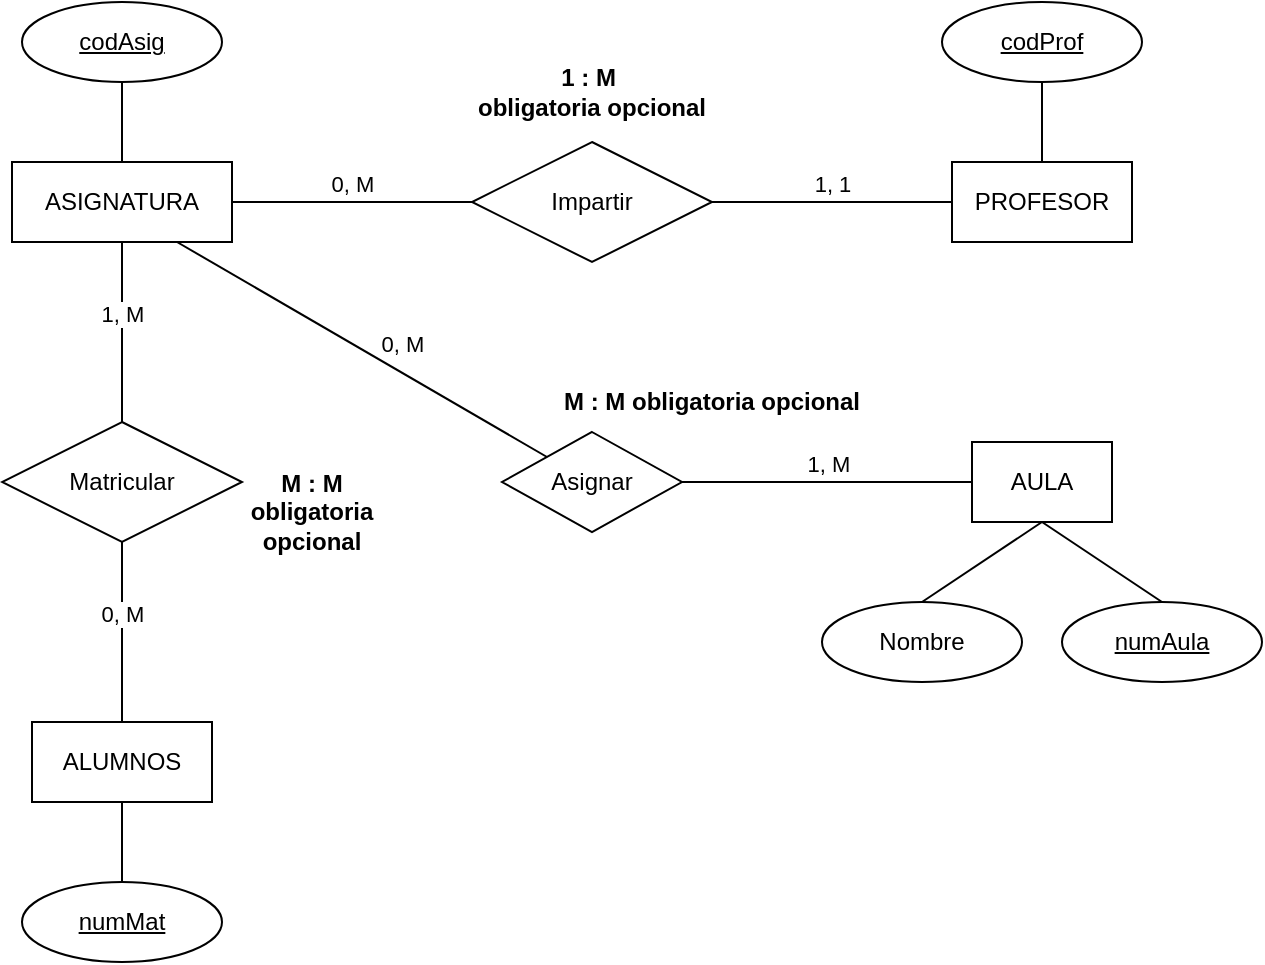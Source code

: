 <mxfile version="24.7.17">
  <diagram name="Página-1" id="ETyMHp5KcEsKZALEvWAH">
    <mxGraphModel dx="1185" dy="688" grid="1" gridSize="10" guides="1" tooltips="1" connect="1" arrows="1" fold="1" page="1" pageScale="1" pageWidth="827" pageHeight="1169" math="0" shadow="0">
      <root>
        <mxCell id="0" />
        <mxCell id="1" parent="0" />
        <mxCell id="XQYBPlJzB39jy5n7nEpT-1" value="ASIGNATURA" style="whiteSpace=wrap;html=1;align=center;" parent="1" vertex="1">
          <mxGeometry x="45" y="110" width="110" height="40" as="geometry" />
        </mxCell>
        <mxCell id="XQYBPlJzB39jy5n7nEpT-2" value="PROFESOR" style="whiteSpace=wrap;html=1;align=center;" parent="1" vertex="1">
          <mxGeometry x="515" y="110" width="90" height="40" as="geometry" />
        </mxCell>
        <mxCell id="XQYBPlJzB39jy5n7nEpT-3" value="Impartir" style="shape=rhombus;perimeter=rhombusPerimeter;whiteSpace=wrap;html=1;align=center;" parent="1" vertex="1">
          <mxGeometry x="275" y="100" width="120" height="60" as="geometry" />
        </mxCell>
        <mxCell id="XQYBPlJzB39jy5n7nEpT-4" value="ALUMNOS" style="whiteSpace=wrap;html=1;align=center;" parent="1" vertex="1">
          <mxGeometry x="55" y="390" width="90" height="40" as="geometry" />
        </mxCell>
        <mxCell id="XQYBPlJzB39jy5n7nEpT-5" value="Matricular" style="shape=rhombus;perimeter=rhombusPerimeter;whiteSpace=wrap;html=1;align=center;" parent="1" vertex="1">
          <mxGeometry x="40" y="240" width="120" height="60" as="geometry" />
        </mxCell>
        <mxCell id="XQYBPlJzB39jy5n7nEpT-7" value="AULA" style="whiteSpace=wrap;html=1;align=center;" parent="1" vertex="1">
          <mxGeometry x="525" y="250" width="70" height="40" as="geometry" />
        </mxCell>
        <mxCell id="XQYBPlJzB39jy5n7nEpT-8" value="Nombre" style="ellipse;whiteSpace=wrap;html=1;align=center;" parent="1" vertex="1">
          <mxGeometry x="450" y="330" width="100" height="40" as="geometry" />
        </mxCell>
        <mxCell id="XQYBPlJzB39jy5n7nEpT-9" value="1, M" style="endArrow=none;html=1;rounded=0;exitX=0.5;exitY=1;exitDx=0;exitDy=0;entryX=0.5;entryY=0;entryDx=0;entryDy=0;edgeStyle=orthogonalEdgeStyle;verticalAlign=bottom;" parent="1" source="XQYBPlJzB39jy5n7nEpT-1" target="XQYBPlJzB39jy5n7nEpT-5" edge="1">
          <mxGeometry relative="1" as="geometry">
            <mxPoint x="215" y="200" as="sourcePoint" />
            <mxPoint x="469" y="450" as="targetPoint" />
          </mxGeometry>
        </mxCell>
        <mxCell id="XQYBPlJzB39jy5n7nEpT-10" value="0, M" style="endArrow=none;html=1;rounded=0;exitX=0.5;exitY=1;exitDx=0;exitDy=0;entryX=0.5;entryY=0;entryDx=0;entryDy=0;edgeStyle=orthogonalEdgeStyle;verticalAlign=bottom;" parent="1" source="XQYBPlJzB39jy5n7nEpT-5" target="XQYBPlJzB39jy5n7nEpT-4" edge="1">
          <mxGeometry relative="1" as="geometry">
            <mxPoint x="110" y="320" as="sourcePoint" />
            <mxPoint x="110" y="430" as="targetPoint" />
          </mxGeometry>
        </mxCell>
        <mxCell id="XQYBPlJzB39jy5n7nEpT-11" value="0, M" style="endArrow=none;html=1;rounded=0;exitX=0;exitY=0.5;exitDx=0;exitDy=0;entryX=1;entryY=0.5;entryDx=0;entryDy=0;edgeStyle=orthogonalEdgeStyle;verticalAlign=bottom;" parent="1" source="XQYBPlJzB39jy5n7nEpT-3" target="XQYBPlJzB39jy5n7nEpT-1" edge="1">
          <mxGeometry relative="1" as="geometry">
            <mxPoint x="120" y="170" as="sourcePoint" />
            <mxPoint x="120" y="280" as="targetPoint" />
          </mxGeometry>
        </mxCell>
        <mxCell id="XQYBPlJzB39jy5n7nEpT-12" value="1, 1" style="endArrow=none;html=1;rounded=0;exitX=0;exitY=0.5;exitDx=0;exitDy=0;entryX=1;entryY=0.5;entryDx=0;entryDy=0;edgeStyle=orthogonalEdgeStyle;verticalAlign=bottom;" parent="1" source="XQYBPlJzB39jy5n7nEpT-2" target="XQYBPlJzB39jy5n7nEpT-3" edge="1">
          <mxGeometry relative="1" as="geometry">
            <mxPoint x="545" y="190" as="sourcePoint" />
            <mxPoint x="425" y="190" as="targetPoint" />
          </mxGeometry>
        </mxCell>
        <mxCell id="XQYBPlJzB39jy5n7nEpT-13" value="" style="endArrow=none;html=1;rounded=0;exitX=0.5;exitY=0;exitDx=0;exitDy=0;entryX=0.5;entryY=1;entryDx=0;entryDy=0;verticalAlign=bottom;" parent="1" source="XQYBPlJzB39jy5n7nEpT-8" target="XQYBPlJzB39jy5n7nEpT-7" edge="1">
          <mxGeometry relative="1" as="geometry">
            <mxPoint x="225" y="50" as="sourcePoint" />
            <mxPoint x="479" y="300" as="targetPoint" />
          </mxGeometry>
        </mxCell>
        <mxCell id="XQYBPlJzB39jy5n7nEpT-31" value="Asignar" style="shape=rhombus;perimeter=rhombusPerimeter;whiteSpace=wrap;html=1;align=center;" parent="1" vertex="1">
          <mxGeometry x="290" y="245" width="90" height="50" as="geometry" />
        </mxCell>
        <mxCell id="XQYBPlJzB39jy5n7nEpT-32" value="0, M" style="endArrow=none;html=1;rounded=0;exitX=0.75;exitY=1;exitDx=0;exitDy=0;entryX=0;entryY=0;entryDx=0;entryDy=0;verticalAlign=bottom;" parent="1" source="XQYBPlJzB39jy5n7nEpT-1" target="XQYBPlJzB39jy5n7nEpT-31" edge="1">
          <mxGeometry x="0.191" y="5" relative="1" as="geometry">
            <mxPoint x="205" y="190" as="sourcePoint" />
            <mxPoint x="459" y="440" as="targetPoint" />
            <mxPoint as="offset" />
          </mxGeometry>
        </mxCell>
        <mxCell id="XQYBPlJzB39jy5n7nEpT-33" value="1, M" style="endArrow=none;html=1;rounded=0;exitX=1;exitY=0.5;exitDx=0;exitDy=0;entryX=0;entryY=0.5;entryDx=0;entryDy=0;edgeStyle=orthogonalEdgeStyle;verticalAlign=bottom;" parent="1" source="XQYBPlJzB39jy5n7nEpT-31" target="XQYBPlJzB39jy5n7nEpT-7" edge="1">
          <mxGeometry relative="1" as="geometry">
            <mxPoint x="205" y="190" as="sourcePoint" />
            <mxPoint x="459" y="440" as="targetPoint" />
          </mxGeometry>
        </mxCell>
        <mxCell id="XQYBPlJzB39jy5n7nEpT-84" value="&lt;b&gt;1 : M&amp;nbsp;&lt;/b&gt;&lt;div&gt;&lt;b&gt;obligatoria opcional&lt;/b&gt;&lt;/div&gt;" style="text;html=1;align=center;verticalAlign=middle;whiteSpace=wrap;rounded=0;" parent="1" vertex="1">
          <mxGeometry x="245" y="60" width="180" height="30" as="geometry" />
        </mxCell>
        <mxCell id="XQYBPlJzB39jy5n7nEpT-85" value="&lt;b&gt;M : M&lt;/b&gt;&lt;div&gt;&lt;b&gt;obligatoria opcional&lt;/b&gt;&lt;b&gt;&lt;br&gt;&lt;/b&gt;&lt;/div&gt;" style="text;html=1;align=center;verticalAlign=middle;whiteSpace=wrap;rounded=0;" parent="1" vertex="1">
          <mxGeometry x="155" y="270" width="80" height="30" as="geometry" />
        </mxCell>
        <mxCell id="XQYBPlJzB39jy5n7nEpT-86" value="&lt;b&gt;M : M obligatoria opcional&lt;/b&gt;" style="text;html=1;align=center;verticalAlign=middle;whiteSpace=wrap;rounded=0;" parent="1" vertex="1">
          <mxGeometry x="305" y="215" width="180" height="30" as="geometry" />
        </mxCell>
        <mxCell id="otvgDVu02tWetNlGYpqO-1" value="&lt;u&gt;numMat&lt;/u&gt;" style="ellipse;whiteSpace=wrap;html=1;align=center;" vertex="1" parent="1">
          <mxGeometry x="50" y="470" width="100" height="40" as="geometry" />
        </mxCell>
        <mxCell id="otvgDVu02tWetNlGYpqO-2" value="" style="endArrow=none;html=1;rounded=0;entryX=0.5;entryY=1;entryDx=0;entryDy=0;exitX=0.5;exitY=0;exitDx=0;exitDy=0;" edge="1" parent="1" source="otvgDVu02tWetNlGYpqO-1" target="XQYBPlJzB39jy5n7nEpT-4">
          <mxGeometry width="50" height="50" relative="1" as="geometry">
            <mxPoint x="235" y="460" as="sourcePoint" />
            <mxPoint x="210" y="410" as="targetPoint" />
          </mxGeometry>
        </mxCell>
        <mxCell id="otvgDVu02tWetNlGYpqO-3" value="&lt;u&gt;numAula&lt;/u&gt;" style="ellipse;whiteSpace=wrap;html=1;align=center;" vertex="1" parent="1">
          <mxGeometry x="570" y="330" width="100" height="40" as="geometry" />
        </mxCell>
        <mxCell id="otvgDVu02tWetNlGYpqO-4" value="" style="endArrow=none;html=1;rounded=0;exitX=0.5;exitY=0;exitDx=0;exitDy=0;entryX=0.5;entryY=1;entryDx=0;entryDy=0;verticalAlign=bottom;" edge="1" parent="1" source="otvgDVu02tWetNlGYpqO-3" target="XQYBPlJzB39jy5n7nEpT-7">
          <mxGeometry relative="1" as="geometry">
            <mxPoint x="510" y="340" as="sourcePoint" />
            <mxPoint x="570" y="300" as="targetPoint" />
          </mxGeometry>
        </mxCell>
        <mxCell id="otvgDVu02tWetNlGYpqO-5" value="&lt;u&gt;codAsig&lt;/u&gt;" style="ellipse;whiteSpace=wrap;html=1;align=center;" vertex="1" parent="1">
          <mxGeometry x="50" y="30" width="100" height="40" as="geometry" />
        </mxCell>
        <mxCell id="otvgDVu02tWetNlGYpqO-6" value="" style="endArrow=none;html=1;rounded=0;exitX=0.5;exitY=0;exitDx=0;exitDy=0;entryX=0.5;entryY=1;entryDx=0;entryDy=0;" edge="1" parent="1" source="XQYBPlJzB39jy5n7nEpT-1" target="otvgDVu02tWetNlGYpqO-5">
          <mxGeometry width="50" height="50" relative="1" as="geometry">
            <mxPoint x="430" y="240" as="sourcePoint" />
            <mxPoint x="480" y="190" as="targetPoint" />
          </mxGeometry>
        </mxCell>
        <mxCell id="otvgDVu02tWetNlGYpqO-7" value="&lt;u&gt;codProf&lt;/u&gt;" style="ellipse;whiteSpace=wrap;html=1;align=center;" vertex="1" parent="1">
          <mxGeometry x="510" y="30" width="100" height="40" as="geometry" />
        </mxCell>
        <mxCell id="otvgDVu02tWetNlGYpqO-8" value="" style="endArrow=none;html=1;rounded=0;entryX=0.5;entryY=0;entryDx=0;entryDy=0;exitX=0.5;exitY=1;exitDx=0;exitDy=0;" edge="1" parent="1" source="otvgDVu02tWetNlGYpqO-7" target="XQYBPlJzB39jy5n7nEpT-2">
          <mxGeometry width="50" height="50" relative="1" as="geometry">
            <mxPoint x="430" y="240" as="sourcePoint" />
            <mxPoint x="480" y="190" as="targetPoint" />
          </mxGeometry>
        </mxCell>
      </root>
    </mxGraphModel>
  </diagram>
</mxfile>
